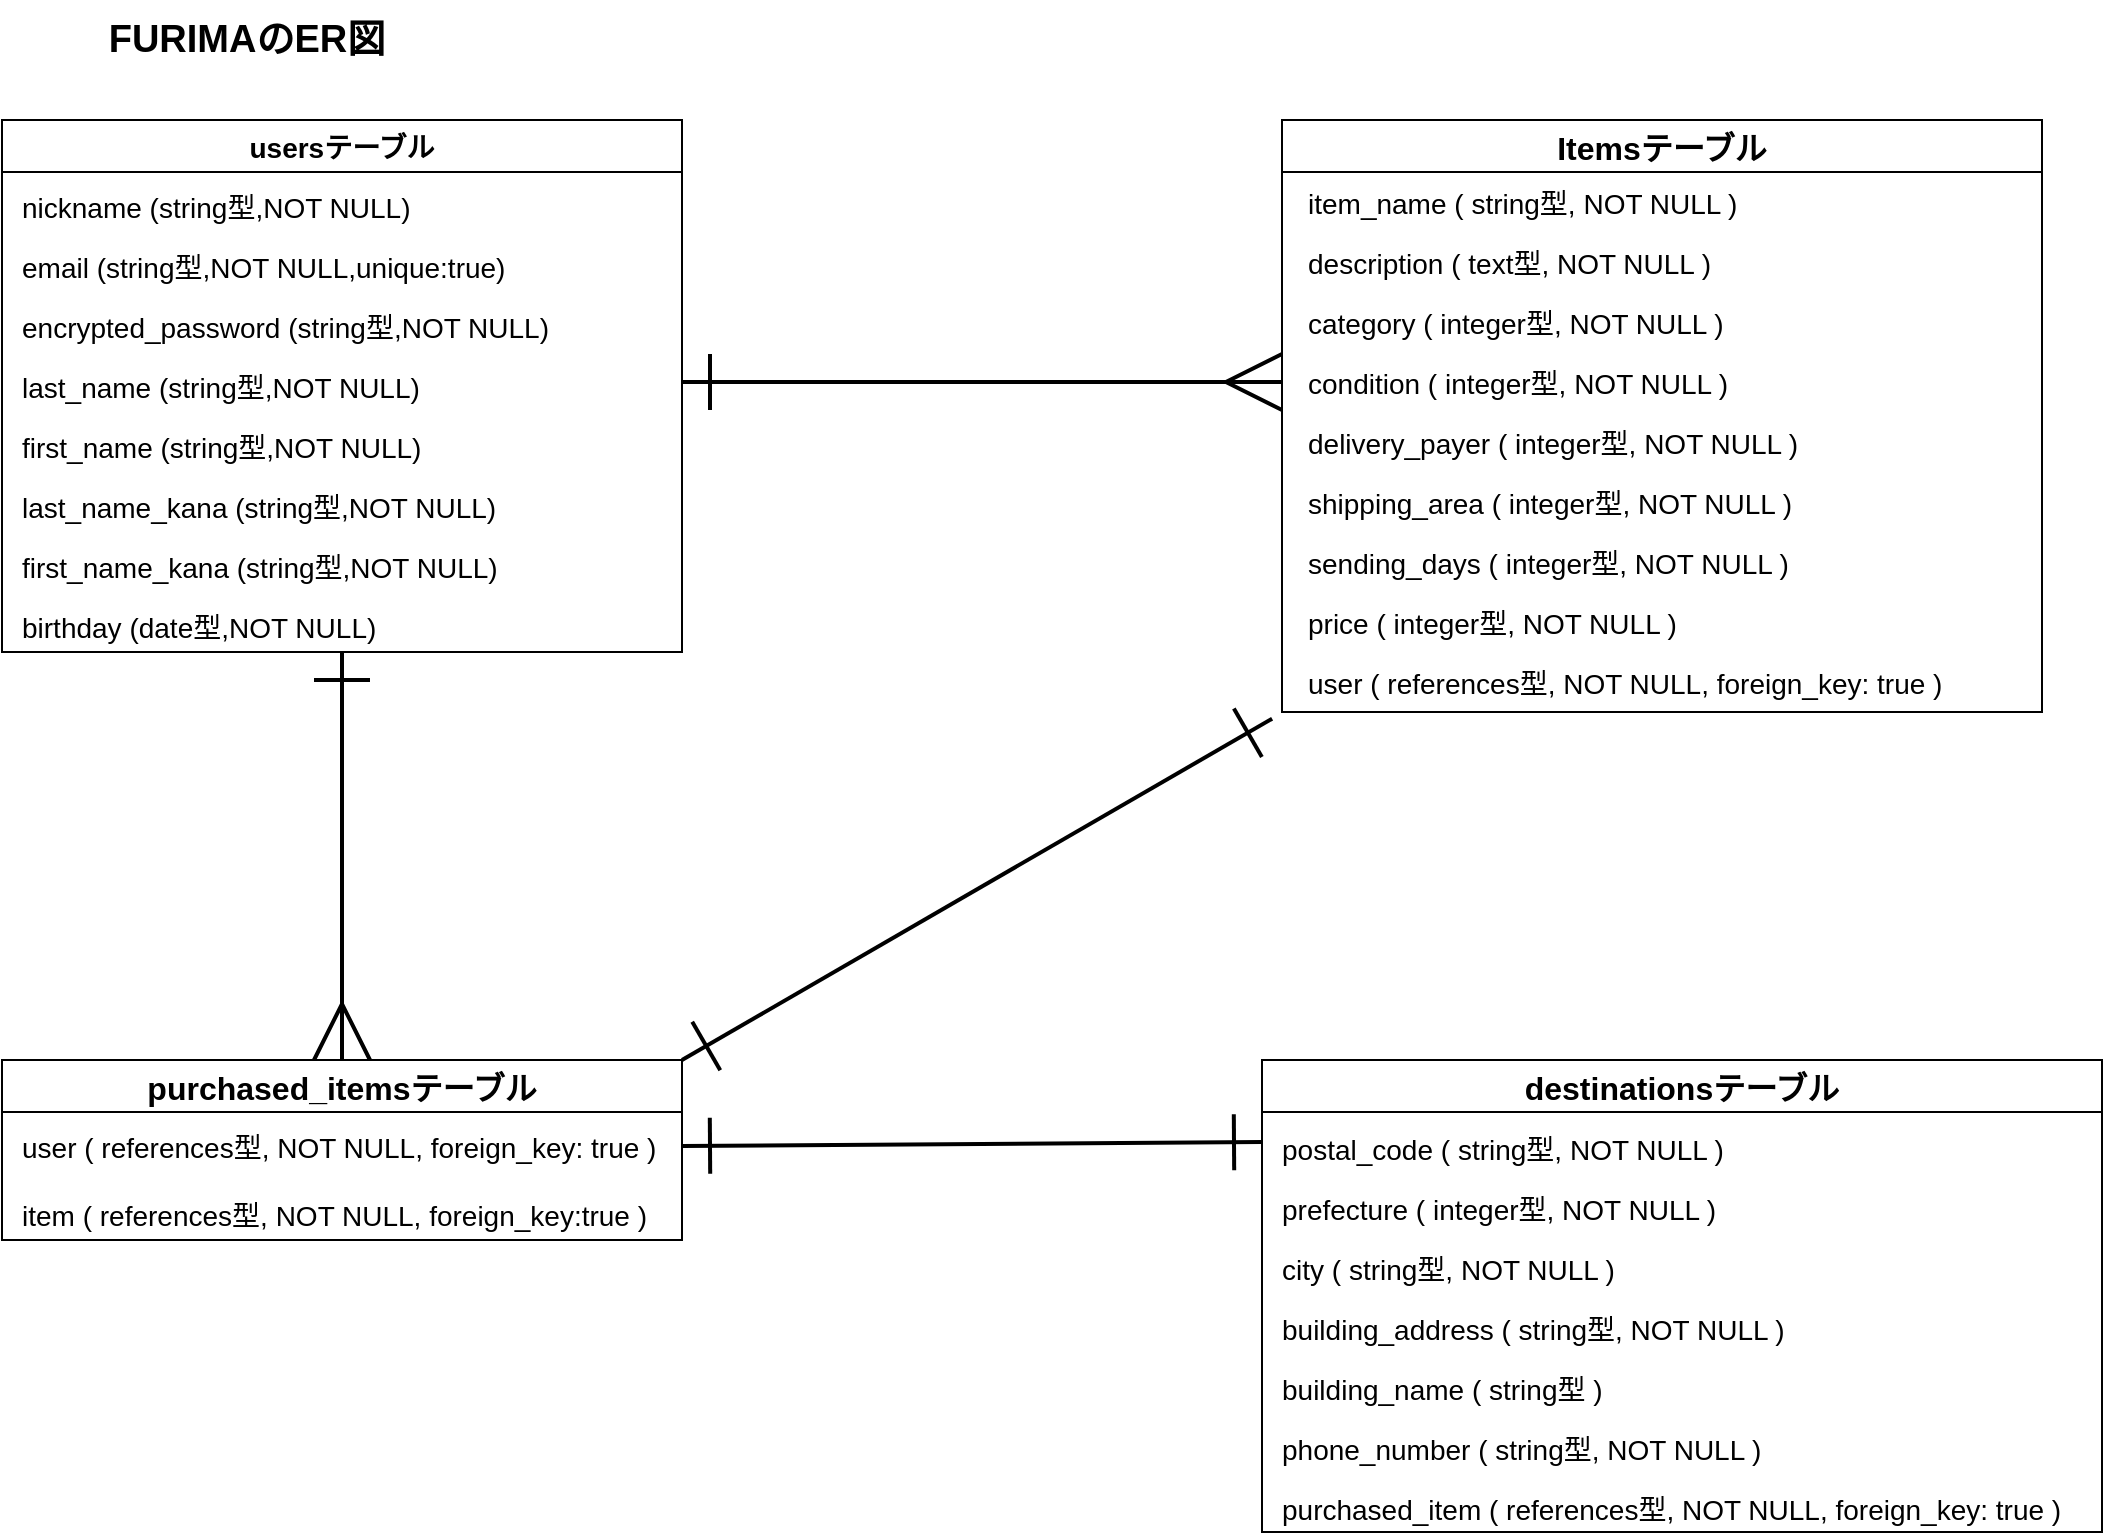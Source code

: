 <mxfile>
    <diagram id="RKaqxFJvysoi1iEGIHs_" name="ページ1">
        <mxGraphModel dx="1152" dy="680" grid="1" gridSize="10" guides="1" tooltips="1" connect="1" arrows="1" fold="1" page="1" pageScale="1" pageWidth="1169" pageHeight="827" math="0" shadow="0">
            <root>
                <mxCell id="0"/>
                <mxCell id="1" parent="0"/>
                <mxCell id="2" value="destinationsテーブル" style="swimlane;fontStyle=1;childLayout=stackLayout;horizontal=1;startSize=26;horizontalStack=0;resizeParent=1;resizeParentMax=0;resizeLast=0;collapsible=1;marginBottom=0;align=center;fontSize=16;" parent="1" vertex="1">
                    <mxGeometry x="700" y="550" width="420" height="236" as="geometry"/>
                </mxCell>
                <mxCell id="3" value="postal_code ( string型, NOT NULL )" style="text;strokeColor=none;fillColor=none;spacingLeft=11;spacingRight=5;overflow=hidden;rotatable=0;points=[[0,0.5],[1,0.5]];portConstraint=eastwest;fontSize=14;spacing=-1;spacingTop=7;spacingBottom=7;" parent="2" vertex="1">
                    <mxGeometry y="26" width="420" height="30" as="geometry"/>
                </mxCell>
                <mxCell id="36" value="prefecture ( integer型, NOT NULL )" style="text;strokeColor=none;fillColor=none;spacingLeft=11;spacingRight=5;overflow=hidden;rotatable=0;points=[[0,0.5],[1,0.5]];portConstraint=eastwest;fontSize=14;spacing=-1;spacingTop=7;spacingBottom=7;" parent="2" vertex="1">
                    <mxGeometry y="56" width="420" height="30" as="geometry"/>
                </mxCell>
                <mxCell id="38" value="city ( string型, NOT NULL )" style="text;strokeColor=none;fillColor=none;spacingLeft=11;spacingRight=5;overflow=hidden;rotatable=0;points=[[0,0.5],[1,0.5]];portConstraint=eastwest;fontSize=14;spacing=-1;spacingTop=7;spacingBottom=7;" parent="2" vertex="1">
                    <mxGeometry y="86" width="420" height="30" as="geometry"/>
                </mxCell>
                <mxCell id="37" value="building_address ( string型, NOT NULL )" style="text;strokeColor=none;fillColor=none;spacingLeft=11;spacingRight=5;overflow=hidden;rotatable=0;points=[[0,0.5],[1,0.5]];portConstraint=eastwest;fontSize=14;spacing=-1;spacingTop=7;spacingBottom=7;" parent="2" vertex="1">
                    <mxGeometry y="116" width="420" height="30" as="geometry"/>
                </mxCell>
                <mxCell id="5" value="building_name ( string型 )" style="text;strokeColor=none;fillColor=none;spacingLeft=11;spacingRight=5;overflow=hidden;rotatable=0;points=[[0,0.5],[1,0.5]];portConstraint=eastwest;fontSize=14;spacing=-1;spacingTop=7;spacingBottom=7;" parent="2" vertex="1">
                    <mxGeometry y="146" width="420" height="30" as="geometry"/>
                </mxCell>
                <mxCell id="40" value="phone_number ( string型, NOT NULL )" style="text;strokeColor=none;fillColor=none;spacingLeft=11;spacingRight=5;overflow=hidden;rotatable=0;points=[[0,0.5],[1,0.5]];portConstraint=eastwest;fontSize=14;spacing=-1;spacingTop=7;spacingBottom=7;" parent="2" vertex="1">
                    <mxGeometry y="176" width="420" height="30" as="geometry"/>
                </mxCell>
                <mxCell id="46" value="purchased_item ( references型, NOT NULL, foreign_key: true )" style="text;strokeColor=none;fillColor=none;spacingLeft=11;spacingRight=5;overflow=hidden;rotatable=0;points=[[0,0.5],[1,0.5]];portConstraint=eastwest;fontSize=14;spacing=-1;spacingTop=7;spacingBottom=7;" parent="2" vertex="1">
                    <mxGeometry y="206" width="420" height="30" as="geometry"/>
                </mxCell>
                <mxCell id="6" value="Itemsテーブル" style="swimlane;fontStyle=1;childLayout=stackLayout;horizontal=1;startSize=26;horizontalStack=0;resizeParent=1;resizeParentMax=0;resizeLast=0;collapsible=1;marginBottom=0;align=center;fontSize=16;spacing=0;spacingTop=1;spacingBottom=1;" parent="1" vertex="1">
                    <mxGeometry x="710" y="80" width="380" height="296" as="geometry"/>
                </mxCell>
                <mxCell id="7" value="item_name ( string型, NOT NULL )" style="text;strokeColor=none;fillColor=none;spacingLeft=15;spacingRight=5;overflow=hidden;rotatable=0;points=[[0,0.5],[1,0.5]];portConstraint=eastwest;fontSize=14;spacingTop=5;spacingBottom=5;spacing=-2;" parent="6" vertex="1">
                    <mxGeometry y="26" width="380" height="30" as="geometry"/>
                </mxCell>
                <mxCell id="26" value="description ( text型, NOT NULL )" style="text;strokeColor=none;fillColor=none;spacingLeft=15;spacingRight=5;overflow=hidden;rotatable=0;points=[[0,0.5],[1,0.5]];portConstraint=eastwest;fontSize=14;spacingTop=5;spacingBottom=5;spacing=-2;" parent="6" vertex="1">
                    <mxGeometry y="56" width="380" height="30" as="geometry"/>
                </mxCell>
                <mxCell id="9" value="category ( integer型, NOT NULL )" style="text;strokeColor=none;fillColor=none;spacingLeft=15;spacingRight=5;overflow=hidden;rotatable=0;points=[[0,0.5],[1,0.5]];portConstraint=eastwest;fontSize=14;spacingTop=5;spacingBottom=5;spacing=-2;" parent="6" vertex="1">
                    <mxGeometry y="86" width="380" height="30" as="geometry"/>
                </mxCell>
                <mxCell id="27" value="condition ( integer型, NOT NULL )" style="text;strokeColor=none;fillColor=none;spacingLeft=15;spacingRight=5;overflow=hidden;rotatable=0;points=[[0,0.5],[1,0.5]];portConstraint=eastwest;fontSize=14;spacingTop=5;spacingBottom=5;spacing=-2;" parent="6" vertex="1">
                    <mxGeometry y="116" width="380" height="30" as="geometry"/>
                </mxCell>
                <mxCell id="32" value="delivery_payer ( integer型, NOT NULL )" style="text;strokeColor=none;fillColor=none;spacingLeft=15;spacingRight=5;overflow=hidden;rotatable=0;points=[[0,0.5],[1,0.5]];portConstraint=eastwest;fontSize=14;spacingTop=5;spacingBottom=5;spacing=-2;" parent="6" vertex="1">
                    <mxGeometry y="146" width="380" height="30" as="geometry"/>
                </mxCell>
                <mxCell id="29" value="shipping_area ( integer型, NOT NULL )" style="text;strokeColor=none;fillColor=none;spacingLeft=15;spacingRight=5;overflow=hidden;rotatable=0;points=[[0,0.5],[1,0.5]];portConstraint=eastwest;fontSize=14;spacingTop=5;spacingBottom=5;spacing=-2;" parent="6" vertex="1">
                    <mxGeometry y="176" width="380" height="30" as="geometry"/>
                </mxCell>
                <mxCell id="31" value="sending_days ( integer型, NOT NULL )" style="text;strokeColor=none;fillColor=none;spacingLeft=15;spacingRight=5;overflow=hidden;rotatable=0;points=[[0,0.5],[1,0.5]];portConstraint=eastwest;fontSize=14;spacingTop=5;spacingBottom=5;spacing=-2;" parent="6" vertex="1">
                    <mxGeometry y="206" width="380" height="30" as="geometry"/>
                </mxCell>
                <mxCell id="30" value="price ( integer型, NOT NULL )" style="text;strokeColor=none;fillColor=none;spacingLeft=15;spacingRight=5;overflow=hidden;rotatable=0;points=[[0,0.5],[1,0.5]];portConstraint=eastwest;fontSize=14;spacingTop=5;spacingBottom=5;spacing=-2;" parent="6" vertex="1">
                    <mxGeometry y="236" width="380" height="30" as="geometry"/>
                </mxCell>
                <mxCell id="28" value="user ( references型, NOT NULL, foreign_key: true )" style="text;strokeColor=none;fillColor=none;spacingLeft=15;spacingRight=5;overflow=hidden;rotatable=0;points=[[0,0.5],[1,0.5]];portConstraint=eastwest;fontSize=14;spacingTop=5;spacingBottom=5;spacing=-2;" parent="6" vertex="1">
                    <mxGeometry y="266" width="380" height="30" as="geometry"/>
                </mxCell>
                <mxCell id="42" style="edgeStyle=none;html=1;entryX=0.5;entryY=0;entryDx=0;entryDy=0;fontSize=16;startArrow=ERone;startFill=0;endArrow=ERmany;endFill=0;startSize=25;endSize=25;strokeWidth=2;" parent="1" source="10" target="14" edge="1">
                    <mxGeometry relative="1" as="geometry"/>
                </mxCell>
                <mxCell id="10" value="usersテーブル" style="swimlane;fontStyle=1;childLayout=stackLayout;horizontal=1;startSize=26;horizontalStack=0;resizeParent=1;resizeParentMax=0;resizeLast=0;collapsible=1;marginBottom=0;align=center;fontSize=14;" parent="1" vertex="1">
                    <mxGeometry x="70" y="80" width="340" height="266" as="geometry"/>
                </mxCell>
                <mxCell id="11" value="nickname (string型,NOT NULL)" style="text;strokeColor=none;fillColor=none;spacingLeft=10;spacingRight=5;overflow=hidden;rotatable=0;points=[[0,0.5],[1,0.5]];portConstraint=eastwest;fontSize=14;spacingTop=5;spacingBottom=5;spacing=0;" parent="10" vertex="1">
                    <mxGeometry y="26" width="340" height="30" as="geometry"/>
                </mxCell>
                <mxCell id="12" value="email (string型,NOT NULL,unique:true)" style="text;strokeColor=none;fillColor=none;spacingLeft=10;spacingRight=5;overflow=hidden;rotatable=0;points=[[0,0.5],[1,0.5]];portConstraint=eastwest;fontSize=14;spacingTop=5;spacingBottom=5;spacing=0;" parent="10" vertex="1">
                    <mxGeometry y="56" width="340" height="30" as="geometry"/>
                </mxCell>
                <mxCell id="13" value="encrypted_password (string型,NOT NULL)" style="text;strokeColor=none;fillColor=none;spacingLeft=10;spacingRight=5;overflow=hidden;rotatable=0;points=[[0,0.5],[1,0.5]];portConstraint=eastwest;fontSize=14;spacingTop=5;spacingBottom=5;spacing=0;" parent="10" vertex="1">
                    <mxGeometry y="86" width="340" height="30" as="geometry"/>
                </mxCell>
                <mxCell id="19" value="last_name (string型,NOT NULL)" style="text;strokeColor=none;fillColor=none;spacingLeft=10;spacingRight=5;overflow=hidden;rotatable=0;points=[[0,0.5],[1,0.5]];portConstraint=eastwest;fontSize=14;spacingTop=5;spacingBottom=5;spacing=0;" parent="10" vertex="1">
                    <mxGeometry y="116" width="340" height="30" as="geometry"/>
                </mxCell>
                <mxCell id="22" value="first_name (string型,NOT NULL)" style="text;strokeColor=none;fillColor=none;spacingLeft=10;spacingRight=5;overflow=hidden;rotatable=0;points=[[0,0.5],[1,0.5]];portConstraint=eastwest;fontSize=14;spacingTop=5;spacingBottom=5;spacing=0;" parent="10" vertex="1">
                    <mxGeometry y="146" width="340" height="30" as="geometry"/>
                </mxCell>
                <mxCell id="21" value="last_name_kana (string型,NOT NULL)" style="text;strokeColor=none;fillColor=none;spacingLeft=10;spacingRight=5;overflow=hidden;rotatable=0;points=[[0,0.5],[1,0.5]];portConstraint=eastwest;fontSize=14;spacingTop=5;spacingBottom=5;spacing=0;" parent="10" vertex="1">
                    <mxGeometry y="176" width="340" height="30" as="geometry"/>
                </mxCell>
                <mxCell id="20" value="first_name_kana (string型,NOT NULL)" style="text;strokeColor=none;fillColor=none;spacingLeft=10;spacingRight=5;overflow=hidden;rotatable=0;points=[[0,0.5],[1,0.5]];portConstraint=eastwest;fontSize=14;spacingTop=5;spacingBottom=5;spacing=0;" parent="10" vertex="1">
                    <mxGeometry y="206" width="340" height="30" as="geometry"/>
                </mxCell>
                <mxCell id="23" value="birthday (date型,NOT NULL)" style="text;strokeColor=none;fillColor=none;spacingLeft=10;spacingRight=5;overflow=hidden;rotatable=0;points=[[0,0.5],[1,0.5]];portConstraint=eastwest;fontSize=14;spacingTop=5;spacingBottom=5;spacing=0;" parent="10" vertex="1">
                    <mxGeometry y="236" width="340" height="30" as="geometry"/>
                </mxCell>
                <mxCell id="45" style="edgeStyle=none;html=1;fontSize=16;startArrow=ERone;startFill=0;endArrow=ERone;endFill=0;startSize=25;endSize=25;strokeWidth=2;entryX=-0.013;entryY=1.111;entryDx=0;entryDy=0;entryPerimeter=0;exitX=1;exitY=0;exitDx=0;exitDy=0;" parent="1" source="14" target="28" edge="1">
                    <mxGeometry relative="1" as="geometry">
                        <mxPoint x="680" y="320" as="targetPoint"/>
                        <mxPoint x="470" y="530" as="sourcePoint"/>
                    </mxGeometry>
                </mxCell>
                <mxCell id="14" value="purchased_itemsテーブル" style="swimlane;fontStyle=1;childLayout=stackLayout;horizontal=1;startSize=26;horizontalStack=0;resizeParent=1;resizeParentMax=0;resizeLast=0;collapsible=1;marginBottom=0;align=center;fontSize=16;" parent="1" vertex="1">
                    <mxGeometry x="70" y="550" width="340" height="90" as="geometry"/>
                </mxCell>
                <mxCell id="15" value="user ( references型, NOT NULL, foreign_key: true )" style="text;strokeColor=none;fillColor=none;spacingLeft=10;spacingRight=5;overflow=hidden;rotatable=0;points=[[0,0.5],[1,0.5]];portConstraint=eastwest;fontSize=14;spacing=0;spacingTop=5;spacingBottom=5;" parent="14" vertex="1">
                    <mxGeometry y="26" width="340" height="34" as="geometry"/>
                </mxCell>
                <mxCell id="16" value="item ( references型, NOT NULL, foreign_key:true )" style="text;strokeColor=none;fillColor=none;spacingLeft=10;spacingRight=5;overflow=hidden;rotatable=0;points=[[0,0.5],[1,0.5]];portConstraint=eastwest;fontSize=14;spacing=0;spacingTop=5;spacingBottom=5;" parent="14" vertex="1">
                    <mxGeometry y="60" width="340" height="30" as="geometry"/>
                </mxCell>
                <mxCell id="35" value="FURIMAのER図" style="text;html=1;resizable=0;autosize=1;align=center;verticalAlign=middle;points=[];fillColor=none;strokeColor=none;rounded=0;spacing=7;spacingRight=7;fontSize=19;fontStyle=1" parent="1" vertex="1">
                    <mxGeometry x="105" y="20" width="180" height="40" as="geometry"/>
                </mxCell>
                <mxCell id="41" style="edgeStyle=none;html=1;exitX=1;exitY=0.5;exitDx=0;exitDy=0;entryX=0;entryY=0.5;entryDx=0;entryDy=0;fontSize=16;startArrow=ERone;startFill=0;endArrow=ERmany;endFill=0;startSize=25;endSize=25;strokeWidth=2;" parent="1" source="19" target="27" edge="1">
                    <mxGeometry relative="1" as="geometry"/>
                </mxCell>
                <mxCell id="43" style="edgeStyle=none;html=1;exitX=1;exitY=0.5;exitDx=0;exitDy=0;entryX=0;entryY=0.5;entryDx=0;entryDy=0;fontSize=16;startArrow=ERone;startFill=0;endArrow=ERone;endFill=0;startSize=25;endSize=25;strokeWidth=2;" parent="1" source="15" target="3" edge="1">
                    <mxGeometry relative="1" as="geometry"/>
                </mxCell>
            </root>
        </mxGraphModel>
    </diagram>
</mxfile>